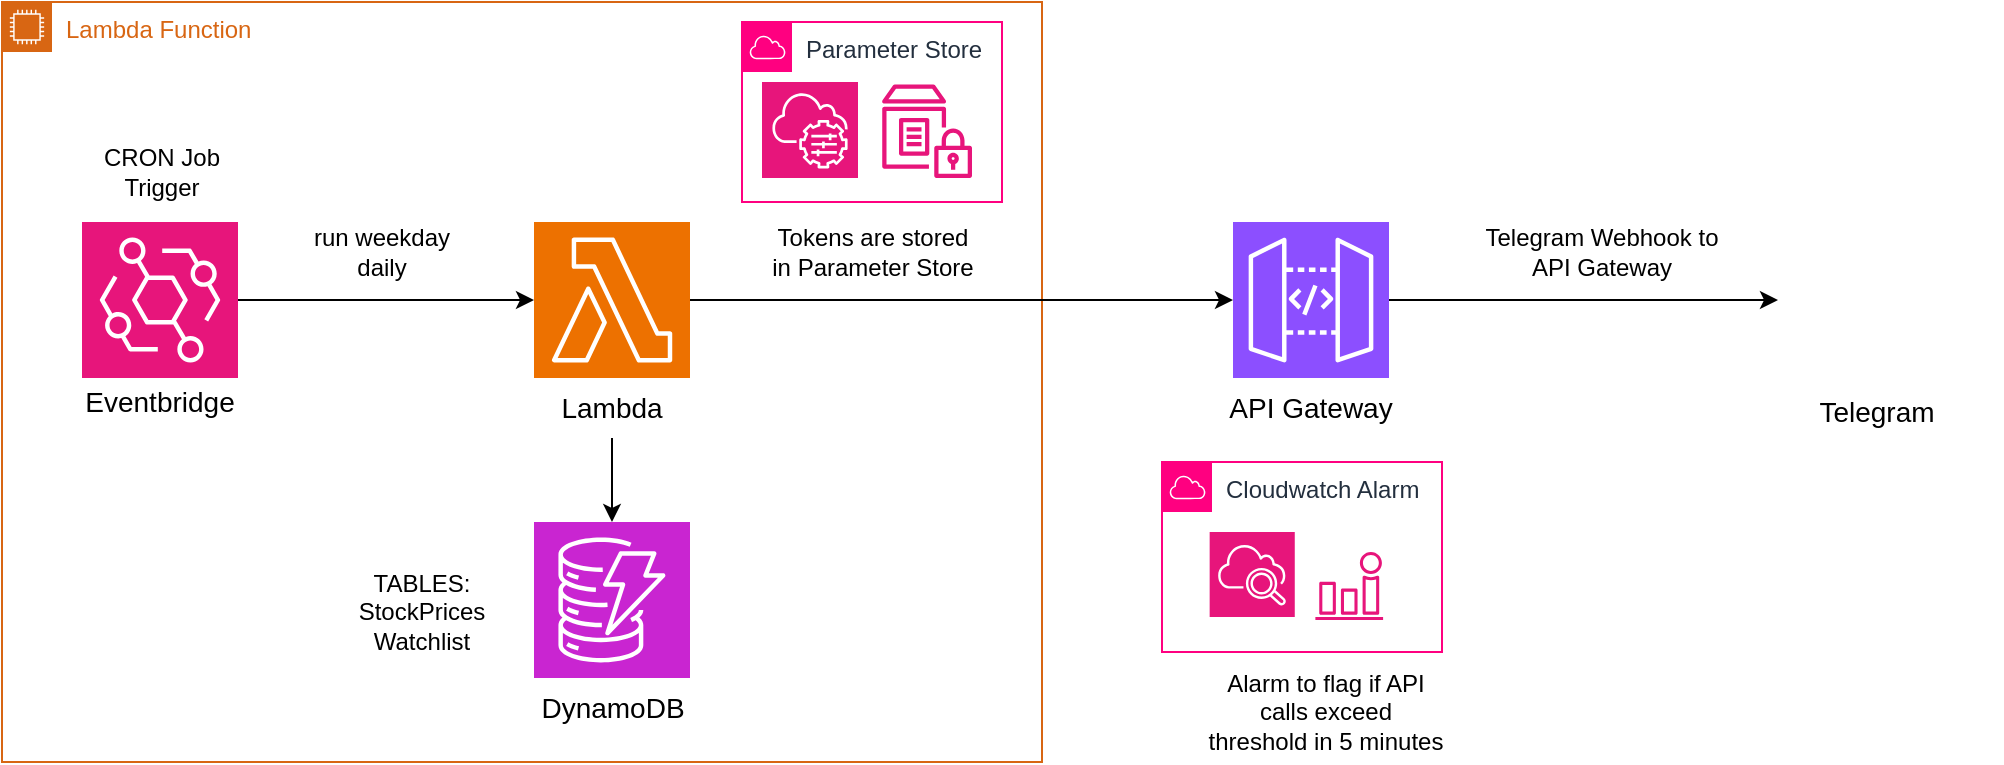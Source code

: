 <mxfile version="26.0.16">
  <diagram name="Page-1" id="QPV1MEsBAJNMjLhxE_AC">
    <mxGraphModel dx="1434" dy="773" grid="1" gridSize="10" guides="1" tooltips="1" connect="1" arrows="1" fold="1" page="1" pageScale="1" pageWidth="1100" pageHeight="850" math="0" shadow="0">
      <root>
        <mxCell id="0" />
        <mxCell id="1" parent="0" />
        <mxCell id="3aJ8mlvWRNlj9O5y94tP-10" value="" style="group" vertex="1" connectable="0" parent="1">
          <mxGeometry x="690" y="270" width="89" height="108" as="geometry" />
        </mxCell>
        <mxCell id="3aJ8mlvWRNlj9O5y94tP-2" value="" style="sketch=0;points=[[0,0,0],[0.25,0,0],[0.5,0,0],[0.75,0,0],[1,0,0],[0,1,0],[0.25,1,0],[0.5,1,0],[0.75,1,0],[1,1,0],[0,0.25,0],[0,0.5,0],[0,0.75,0],[1,0.25,0],[1,0.5,0],[1,0.75,0]];outlineConnect=0;fontColor=#232F3E;fillColor=#8C4FFF;strokeColor=#ffffff;dashed=0;verticalLabelPosition=bottom;verticalAlign=top;align=center;html=1;fontSize=12;fontStyle=0;aspect=fixed;shape=mxgraph.aws4.resourceIcon;resIcon=mxgraph.aws4.api_gateway;styleText=1;labelBackgroundColor=none;noLabel=0;" vertex="1" parent="3aJ8mlvWRNlj9O5y94tP-10">
          <mxGeometry x="5.5" width="78" height="78" as="geometry" />
        </mxCell>
        <mxCell id="3aJ8mlvWRNlj9O5y94tP-7" value="API Gateway" style="text;html=1;align=center;verticalAlign=middle;whiteSpace=wrap;rounded=0;fontSize=14;" vertex="1" parent="3aJ8mlvWRNlj9O5y94tP-10">
          <mxGeometry y="78" width="89" height="30" as="geometry" />
        </mxCell>
        <mxCell id="3aJ8mlvWRNlj9O5y94tP-16" value="" style="group" vertex="1" connectable="0" parent="1">
          <mxGeometry x="940" y="247" width="140" height="120" as="geometry" />
        </mxCell>
        <mxCell id="3aJ8mlvWRNlj9O5y94tP-5" value="" style="shape=image;html=1;verticalAlign=top;verticalLabelPosition=bottom;labelBackgroundColor=#ffffff;imageAspect=0;aspect=fixed;image=https://cdn1.iconfinder.com/data/icons/unicons-line-vol-6/24/telegram-128.png;imageBackground=none;" vertex="1" parent="3aJ8mlvWRNlj9O5y94tP-16">
          <mxGeometry x="28" y="12" width="100" height="100" as="geometry" />
        </mxCell>
        <mxCell id="3aJ8mlvWRNlj9O5y94tP-13" value="Telegram" style="text;html=1;align=center;verticalAlign=middle;whiteSpace=wrap;rounded=0;fontSize=14;" vertex="1" parent="3aJ8mlvWRNlj9O5y94tP-16">
          <mxGeometry x="15.4" y="103" width="124.6" height="30" as="geometry" />
        </mxCell>
        <mxCell id="3aJ8mlvWRNlj9O5y94tP-21" value="Telegram Webhook to API Gateway" style="text;html=1;align=center;verticalAlign=middle;whiteSpace=wrap;rounded=0;" vertex="1" parent="1">
          <mxGeometry x="820" y="270" width="120" height="30" as="geometry" />
        </mxCell>
        <mxCell id="3aJ8mlvWRNlj9O5y94tP-22" value="Lambda Function" style="points=[[0,0],[0.25,0],[0.5,0],[0.75,0],[1,0],[1,0.25],[1,0.5],[1,0.75],[1,1],[0.75,1],[0.5,1],[0.25,1],[0,1],[0,0.75],[0,0.5],[0,0.25]];outlineConnect=0;gradientColor=none;html=1;whiteSpace=wrap;fontSize=12;fontStyle=0;container=1;pointerEvents=0;collapsible=0;recursiveResize=0;shape=mxgraph.aws4.group;grIcon=mxgraph.aws4.group_ec2_instance_contents;strokeColor=#D86613;fillColor=none;verticalAlign=top;align=left;spacingLeft=30;fontColor=#D86613;dashed=0;" vertex="1" parent="1">
          <mxGeometry x="80" y="160" width="520" height="380" as="geometry" />
        </mxCell>
        <mxCell id="3aJ8mlvWRNlj9O5y94tP-11" value="" style="group" vertex="1" connectable="0" parent="3aJ8mlvWRNlj9O5y94tP-22">
          <mxGeometry x="260.5" y="260" width="89" height="108" as="geometry" />
        </mxCell>
        <mxCell id="3aJ8mlvWRNlj9O5y94tP-3" value="" style="sketch=0;points=[[0,0,0],[0.25,0,0],[0.5,0,0],[0.75,0,0],[1,0,0],[0,1,0],[0.25,1,0],[0.5,1,0],[0.75,1,0],[1,1,0],[0,0.25,0],[0,0.5,0],[0,0.75,0],[1,0.25,0],[1,0.5,0],[1,0.75,0]];outlineConnect=0;fontColor=#232F3E;fillColor=#C925D1;strokeColor=#ffffff;dashed=0;verticalLabelPosition=bottom;verticalAlign=top;align=center;html=1;fontSize=12;fontStyle=0;aspect=fixed;shape=mxgraph.aws4.resourceIcon;resIcon=mxgraph.aws4.dynamodb;styleText=1;" vertex="1" parent="3aJ8mlvWRNlj9O5y94tP-11">
          <mxGeometry x="5.5" width="78" height="78" as="geometry" />
        </mxCell>
        <mxCell id="3aJ8mlvWRNlj9O5y94tP-9" value="DynamoDB" style="text;html=1;align=center;verticalAlign=middle;whiteSpace=wrap;rounded=0;fontSize=14;" vertex="1" parent="3aJ8mlvWRNlj9O5y94tP-11">
          <mxGeometry y="78" width="89" height="30" as="geometry" />
        </mxCell>
        <mxCell id="3aJ8mlvWRNlj9O5y94tP-24" value="TABLES:&lt;br&gt;StockPrices&lt;br&gt;Watchlist" style="text;html=1;align=center;verticalAlign=middle;whiteSpace=wrap;rounded=0;" vertex="1" parent="3aJ8mlvWRNlj9O5y94tP-22">
          <mxGeometry x="170" y="290" width="80" height="30" as="geometry" />
        </mxCell>
        <mxCell id="3aJ8mlvWRNlj9O5y94tP-8" value="" style="group" vertex="1" connectable="0" parent="3aJ8mlvWRNlj9O5y94tP-22">
          <mxGeometry x="266" y="110" width="78" height="108" as="geometry" />
        </mxCell>
        <object label="" styleText="1" id="3aJ8mlvWRNlj9O5y94tP-1">
          <mxCell style="sketch=0;points=[[0,0,0],[0.25,0,0],[0.5,0,0],[0.75,0,0],[1,0,0],[0,1,0],[0.25,1,0],[0.5,1,0],[0.75,1,0],[1,1,0],[0,0.25,0],[0,0.5,0],[0,0.75,0],[1,0.25,0],[1,0.5,0],[1,0.75,0]];outlineConnect=0;fontColor=#232F3E;fillColor=#ED7100;strokeColor=#ffffff;dashed=0;verticalLabelPosition=bottom;verticalAlign=top;align=center;html=1;fontSize=12;fontStyle=0;aspect=fixed;shape=mxgraph.aws4.resourceIcon;resIcon=mxgraph.aws4.lambda;styleText=1;noLabel=0;" vertex="1" parent="3aJ8mlvWRNlj9O5y94tP-8">
            <mxGeometry width="78" height="78" as="geometry" />
          </mxCell>
        </object>
        <mxCell id="3aJ8mlvWRNlj9O5y94tP-6" value="Lambda" style="text;html=1;align=center;verticalAlign=middle;whiteSpace=wrap;rounded=0;fontSize=14;" vertex="1" parent="3aJ8mlvWRNlj9O5y94tP-8">
          <mxGeometry x="9" y="78" width="60" height="30" as="geometry" />
        </mxCell>
        <mxCell id="3aJ8mlvWRNlj9O5y94tP-27" value="" style="sketch=0;points=[[0,0,0],[0.25,0,0],[0.5,0,0],[0.75,0,0],[1,0,0],[0,1,0],[0.25,1,0],[0.5,1,0],[0.75,1,0],[1,1,0],[0,0.25,0],[0,0.5,0],[0,0.75,0],[1,0.25,0],[1,0.5,0],[1,0.75,0]];outlineConnect=0;fontColor=#232F3E;fillColor=#E7157B;strokeColor=#ffffff;dashed=0;verticalLabelPosition=bottom;verticalAlign=top;align=center;html=1;fontSize=12;fontStyle=0;aspect=fixed;shape=mxgraph.aws4.resourceIcon;resIcon=mxgraph.aws4.eventbridge;" vertex="1" parent="3aJ8mlvWRNlj9O5y94tP-22">
          <mxGeometry x="40" y="110" width="78" height="78" as="geometry" />
        </mxCell>
        <mxCell id="3aJ8mlvWRNlj9O5y94tP-28" value="Eventbridge" style="text;html=1;align=center;verticalAlign=middle;whiteSpace=wrap;rounded=0;fontSize=14;" vertex="1" parent="3aJ8mlvWRNlj9O5y94tP-22">
          <mxGeometry x="49" y="185" width="60" height="30" as="geometry" />
        </mxCell>
        <mxCell id="3aJ8mlvWRNlj9O5y94tP-29" style="edgeStyle=orthogonalEdgeStyle;rounded=0;orthogonalLoop=1;jettySize=auto;html=1;entryX=0;entryY=0.5;entryDx=0;entryDy=0;entryPerimeter=0;" edge="1" parent="3aJ8mlvWRNlj9O5y94tP-22" source="3aJ8mlvWRNlj9O5y94tP-27" target="3aJ8mlvWRNlj9O5y94tP-1">
          <mxGeometry relative="1" as="geometry" />
        </mxCell>
        <mxCell id="3aJ8mlvWRNlj9O5y94tP-30" style="edgeStyle=orthogonalEdgeStyle;rounded=0;orthogonalLoop=1;jettySize=auto;html=1;" edge="1" parent="3aJ8mlvWRNlj9O5y94tP-22" source="3aJ8mlvWRNlj9O5y94tP-6" target="3aJ8mlvWRNlj9O5y94tP-3">
          <mxGeometry relative="1" as="geometry" />
        </mxCell>
        <mxCell id="3aJ8mlvWRNlj9O5y94tP-31" value="&lt;div&gt;CRON Job&lt;/div&gt;&lt;div&gt;Trigger&lt;/div&gt;" style="text;html=1;align=center;verticalAlign=middle;whiteSpace=wrap;rounded=0;" vertex="1" parent="3aJ8mlvWRNlj9O5y94tP-22">
          <mxGeometry x="40" y="70" width="80" height="30" as="geometry" />
        </mxCell>
        <mxCell id="3aJ8mlvWRNlj9O5y94tP-34" value="run weekday daily" style="text;html=1;align=center;verticalAlign=middle;whiteSpace=wrap;rounded=0;" vertex="1" parent="3aJ8mlvWRNlj9O5y94tP-22">
          <mxGeometry x="150" y="110" width="80" height="30" as="geometry" />
        </mxCell>
        <mxCell id="3aJ8mlvWRNlj9O5y94tP-47" value="" style="group" vertex="1" connectable="0" parent="3aJ8mlvWRNlj9O5y94tP-22">
          <mxGeometry x="370" y="10" width="130" height="90" as="geometry" />
        </mxCell>
        <mxCell id="3aJ8mlvWRNlj9O5y94tP-44" value="" style="sketch=0;outlineConnect=0;fontColor=#232F3E;gradientColor=none;fillColor=#E7157B;strokeColor=none;dashed=0;verticalLabelPosition=bottom;verticalAlign=top;align=center;html=1;fontSize=12;fontStyle=0;aspect=fixed;pointerEvents=1;shape=mxgraph.aws4.parameter_store;" vertex="1" parent="3aJ8mlvWRNlj9O5y94tP-47">
          <mxGeometry x="70" y="31.2" width="45" height="46.8" as="geometry" />
        </mxCell>
        <mxCell id="3aJ8mlvWRNlj9O5y94tP-45" value="" style="sketch=0;points=[[0,0,0],[0.25,0,0],[0.5,0,0],[0.75,0,0],[1,0,0],[0,1,0],[0.25,1,0],[0.5,1,0],[0.75,1,0],[1,1,0],[0,0.25,0],[0,0.5,0],[0,0.75,0],[1,0.25,0],[1,0.5,0],[1,0.75,0]];points=[[0,0,0],[0.25,0,0],[0.5,0,0],[0.75,0,0],[1,0,0],[0,1,0],[0.25,1,0],[0.5,1,0],[0.75,1,0],[1,1,0],[0,0.25,0],[0,0.5,0],[0,0.75,0],[1,0.25,0],[1,0.5,0],[1,0.75,0]];outlineConnect=0;fontColor=#232F3E;fillColor=#E7157B;strokeColor=#ffffff;dashed=0;verticalLabelPosition=bottom;verticalAlign=top;align=center;html=1;fontSize=12;fontStyle=0;aspect=fixed;shape=mxgraph.aws4.resourceIcon;resIcon=mxgraph.aws4.systems_manager;" vertex="1" parent="3aJ8mlvWRNlj9O5y94tP-47">
          <mxGeometry x="10" y="30" width="48" height="48" as="geometry" />
        </mxCell>
        <mxCell id="3aJ8mlvWRNlj9O5y94tP-46" value="Parameter Store" style="points=[[0,0],[0.25,0],[0.5,0],[0.75,0],[1,0],[1,0.25],[1,0.5],[1,0.75],[1,1],[0.75,1],[0.5,1],[0.25,1],[0,1],[0,0.75],[0,0.5],[0,0.25]];outlineConnect=0;gradientColor=none;html=1;whiteSpace=wrap;fontSize=12;fontStyle=0;container=1;pointerEvents=0;collapsible=0;recursiveResize=0;shape=mxgraph.aws4.group;grIcon=mxgraph.aws4.group_aws_cloud;strokeColor=#FF0080;fillColor=none;verticalAlign=top;align=left;spacingLeft=30;fontColor=#232F3E;dashed=0;" vertex="1" parent="3aJ8mlvWRNlj9O5y94tP-47">
          <mxGeometry width="130" height="90" as="geometry" />
        </mxCell>
        <mxCell id="3aJ8mlvWRNlj9O5y94tP-48" value="Tokens are stored in Parameter Store" style="text;html=1;align=center;verticalAlign=middle;whiteSpace=wrap;rounded=0;" vertex="1" parent="3aJ8mlvWRNlj9O5y94tP-22">
          <mxGeometry x="382.5" y="110" width="105" height="30" as="geometry" />
        </mxCell>
        <mxCell id="3aJ8mlvWRNlj9O5y94tP-36" style="edgeStyle=orthogonalEdgeStyle;rounded=0;orthogonalLoop=1;jettySize=auto;html=1;entryX=0;entryY=0.5;entryDx=0;entryDy=0;entryPerimeter=0;" edge="1" parent="1" source="3aJ8mlvWRNlj9O5y94tP-1" target="3aJ8mlvWRNlj9O5y94tP-2">
          <mxGeometry relative="1" as="geometry" />
        </mxCell>
        <mxCell id="3aJ8mlvWRNlj9O5y94tP-37" style="edgeStyle=orthogonalEdgeStyle;rounded=0;orthogonalLoop=1;jettySize=auto;html=1;entryX=0;entryY=0.5;entryDx=0;entryDy=0;" edge="1" parent="1" source="3aJ8mlvWRNlj9O5y94tP-2" target="3aJ8mlvWRNlj9O5y94tP-5">
          <mxGeometry relative="1" as="geometry" />
        </mxCell>
        <mxCell id="3aJ8mlvWRNlj9O5y94tP-42" value="" style="group;strokeColor=#FF0080;" vertex="1" connectable="0" parent="1">
          <mxGeometry x="660" y="390" width="140" height="95" as="geometry" />
        </mxCell>
        <mxCell id="3aJ8mlvWRNlj9O5y94tP-39" value="" style="sketch=0;points=[[0,0,0],[0.25,0,0],[0.5,0,0],[0.75,0,0],[1,0,0],[0,1,0],[0.25,1,0],[0.5,1,0],[0.75,1,0],[1,1,0],[0,0.25,0],[0,0.5,0],[0,0.75,0],[1,0.25,0],[1,0.5,0],[1,0.75,0]];points=[[0,0,0],[0.25,0,0],[0.5,0,0],[0.75,0,0],[1,0,0],[0,1,0],[0.25,1,0],[0.5,1,0],[0.75,1,0],[1,1,0],[0,0.25,0],[0,0.5,0],[0,0.75,0],[1,0.25,0],[1,0.5,0],[1,0.75,0]];outlineConnect=0;fontColor=#232F3E;fillColor=#E7157B;strokeColor=#ffffff;dashed=0;verticalLabelPosition=bottom;verticalAlign=top;align=center;html=1;fontSize=12;fontStyle=0;aspect=fixed;shape=mxgraph.aws4.resourceIcon;resIcon=mxgraph.aws4.cloudwatch_2;" vertex="1" parent="3aJ8mlvWRNlj9O5y94tP-42">
          <mxGeometry x="23.83" y="35" width="42.553" height="42.553" as="geometry" />
        </mxCell>
        <mxCell id="3aJ8mlvWRNlj9O5y94tP-40" value="" style="sketch=0;outlineConnect=0;fontColor=#232F3E;gradientColor=none;fillColor=#E7157B;strokeColor=none;dashed=0;verticalLabelPosition=bottom;verticalAlign=top;align=center;html=1;fontSize=12;fontStyle=0;aspect=fixed;pointerEvents=1;shape=mxgraph.aws4.alarm;" vertex="1" parent="3aJ8mlvWRNlj9O5y94tP-42">
          <mxGeometry x="76.596" y="45" width="34.043" height="34.043" as="geometry" />
        </mxCell>
        <mxCell id="3aJ8mlvWRNlj9O5y94tP-41" value="&lt;div&gt;Cloudwatch Alarm&lt;/div&gt;" style="points=[[0,0],[0.25,0],[0.5,0],[0.75,0],[1,0],[1,0.25],[1,0.5],[1,0.75],[1,1],[0.75,1],[0.5,1],[0.25,1],[0,1],[0,0.75],[0,0.5],[0,0.25]];outlineConnect=0;gradientColor=none;html=1;whiteSpace=wrap;fontSize=12;fontStyle=0;container=1;pointerEvents=0;collapsible=0;recursiveResize=0;shape=mxgraph.aws4.group;grIcon=mxgraph.aws4.group_aws_cloud;strokeColor=#FF0080;fillColor=none;verticalAlign=top;align=left;spacingLeft=30;fontColor=#232F3E;dashed=0;" vertex="1" parent="3aJ8mlvWRNlj9O5y94tP-42">
          <mxGeometry width="140" height="95" as="geometry" />
        </mxCell>
        <mxCell id="3aJ8mlvWRNlj9O5y94tP-43" value="Alarm to flag if API calls exceed threshold in 5 minutes" style="text;html=1;align=center;verticalAlign=middle;whiteSpace=wrap;rounded=0;" vertex="1" parent="1">
          <mxGeometry x="682.25" y="500" width="120" height="30" as="geometry" />
        </mxCell>
      </root>
    </mxGraphModel>
  </diagram>
</mxfile>
